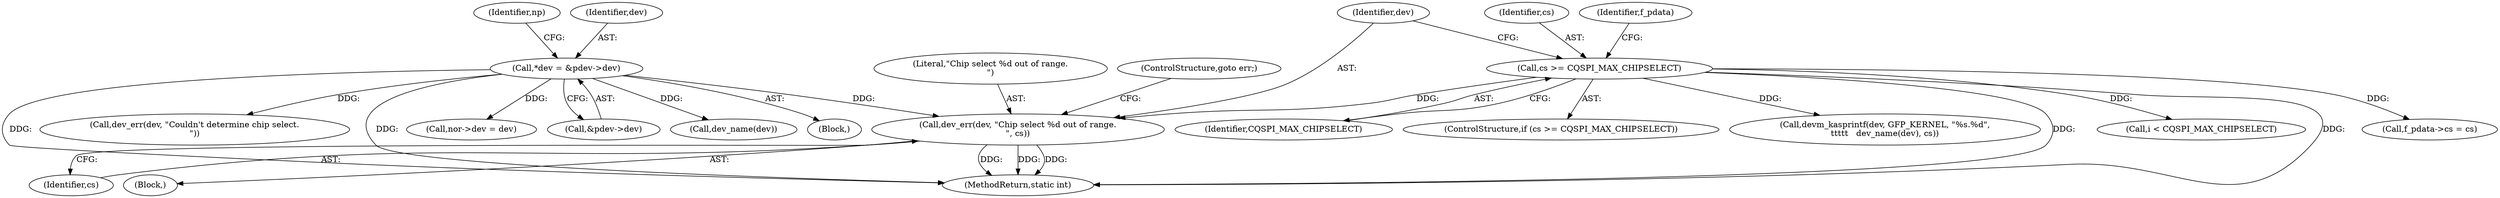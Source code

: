 digraph "0_linux_193e87143c290ec16838f5368adc0e0bc94eb931@pointer" {
"1000141" [label="(Call,dev_err(dev, \"Chip select %d out of range.\n\", cs))"];
"1000112" [label="(Call,*dev = &pdev->dev)"];
"1000137" [label="(Call,cs >= CQSPI_MAX_CHIPSELECT)"];
"1000246" [label="(Call,dev_name(dev))"];
"1000104" [label="(Block,)"];
"1000138" [label="(Identifier,cs)"];
"1000142" [label="(Identifier,dev)"];
"1000127" [label="(Identifier,np)"];
"1000132" [label="(Call,dev_err(dev, \"Couldn't determine chip select.\n\"))"];
"1000136" [label="(ControlStructure,if (cs >= CQSPI_MAX_CHIPSELECT))"];
"1000143" [label="(Literal,\"Chip select %d out of range.\n\")"];
"1000140" [label="(Block,)"];
"1000242" [label="(Call,devm_kasprintf(dev, GFP_KERNEL, \"%s.%d\",\n\t\t\t\t\t   dev_name(dev), cs))"];
"1000290" [label="(Call,i < CQSPI_MAX_CHIPSELECT)"];
"1000159" [label="(Call,f_pdata->cs = cs)"];
"1000190" [label="(Call,nor->dev = dev)"];
"1000113" [label="(Identifier,dev)"];
"1000141" [label="(Call,dev_err(dev, \"Chip select %d out of range.\n\", cs))"];
"1000112" [label="(Call,*dev = &pdev->dev)"];
"1000114" [label="(Call,&pdev->dev)"];
"1000147" [label="(Identifier,f_pdata)"];
"1000145" [label="(ControlStructure,goto err;)"];
"1000316" [label="(MethodReturn,static int)"];
"1000139" [label="(Identifier,CQSPI_MAX_CHIPSELECT)"];
"1000144" [label="(Identifier,cs)"];
"1000137" [label="(Call,cs >= CQSPI_MAX_CHIPSELECT)"];
"1000141" -> "1000140"  [label="AST: "];
"1000141" -> "1000144"  [label="CFG: "];
"1000142" -> "1000141"  [label="AST: "];
"1000143" -> "1000141"  [label="AST: "];
"1000144" -> "1000141"  [label="AST: "];
"1000145" -> "1000141"  [label="CFG: "];
"1000141" -> "1000316"  [label="DDG: "];
"1000141" -> "1000316"  [label="DDG: "];
"1000141" -> "1000316"  [label="DDG: "];
"1000112" -> "1000141"  [label="DDG: "];
"1000137" -> "1000141"  [label="DDG: "];
"1000112" -> "1000104"  [label="AST: "];
"1000112" -> "1000114"  [label="CFG: "];
"1000113" -> "1000112"  [label="AST: "];
"1000114" -> "1000112"  [label="AST: "];
"1000127" -> "1000112"  [label="CFG: "];
"1000112" -> "1000316"  [label="DDG: "];
"1000112" -> "1000316"  [label="DDG: "];
"1000112" -> "1000132"  [label="DDG: "];
"1000112" -> "1000190"  [label="DDG: "];
"1000112" -> "1000246"  [label="DDG: "];
"1000137" -> "1000136"  [label="AST: "];
"1000137" -> "1000139"  [label="CFG: "];
"1000138" -> "1000137"  [label="AST: "];
"1000139" -> "1000137"  [label="AST: "];
"1000142" -> "1000137"  [label="CFG: "];
"1000147" -> "1000137"  [label="CFG: "];
"1000137" -> "1000316"  [label="DDG: "];
"1000137" -> "1000316"  [label="DDG: "];
"1000137" -> "1000159"  [label="DDG: "];
"1000137" -> "1000242"  [label="DDG: "];
"1000137" -> "1000290"  [label="DDG: "];
}
